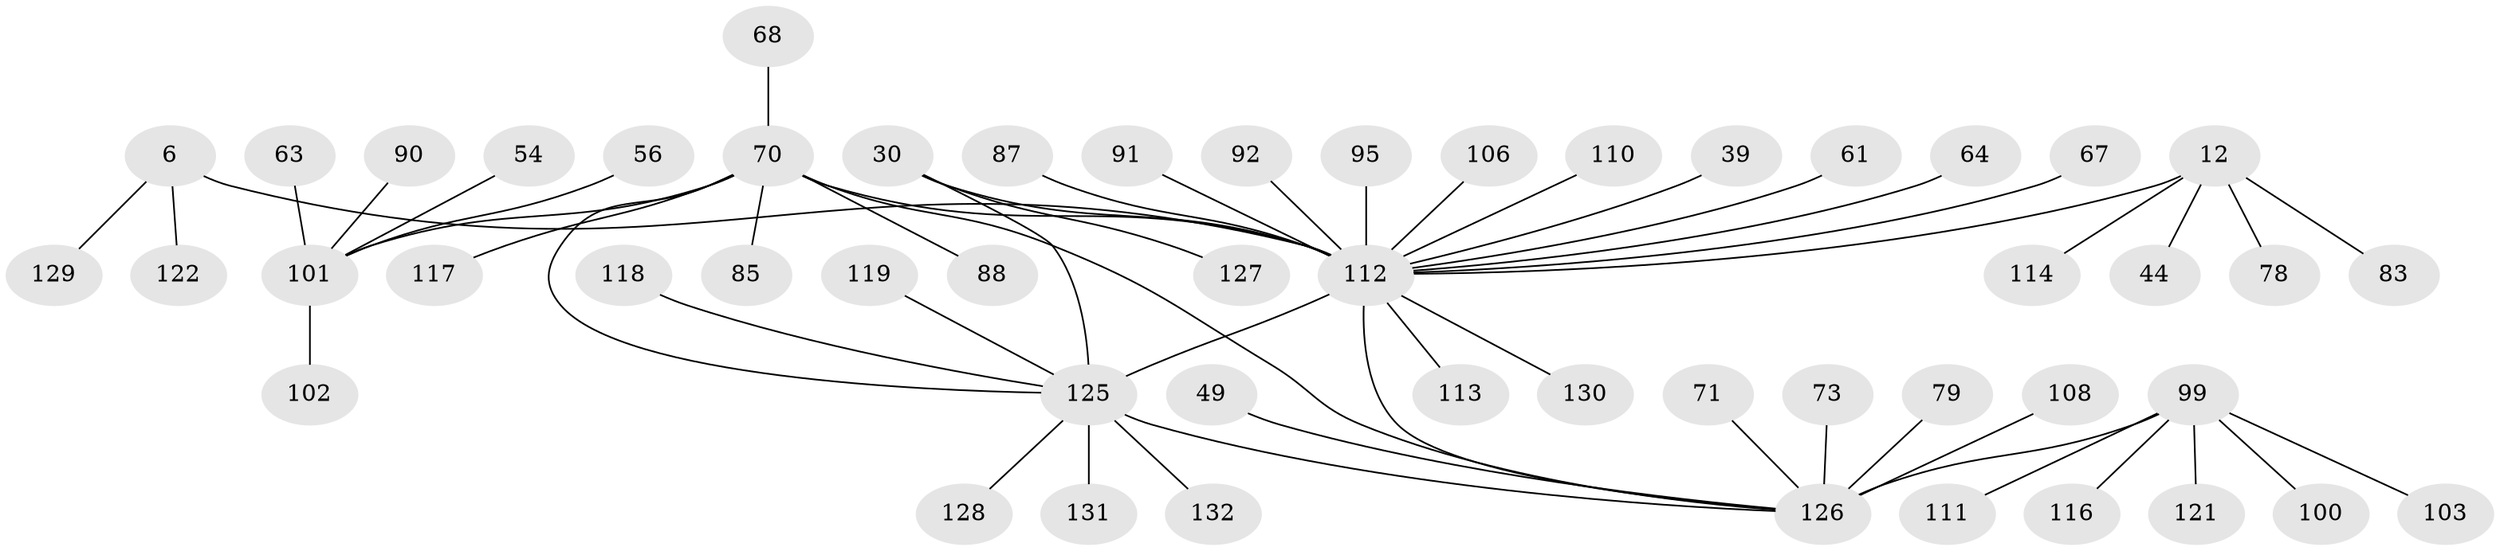 // original degree distribution, {8: 0.03787878787878788, 9: 0.03787878787878788, 10: 0.030303030303030304, 6: 0.03787878787878788, 7: 0.03787878787878788, 13: 0.007575757575757576, 12: 0.015151515151515152, 11: 0.015151515151515152, 14: 0.007575757575757576, 1: 0.5909090909090909, 2: 0.14393939393939395, 3: 0.030303030303030304, 5: 0.007575757575757576}
// Generated by graph-tools (version 1.1) at 2025/58/03/04/25 21:58:47]
// undirected, 52 vertices, 55 edges
graph export_dot {
graph [start="1"]
  node [color=gray90,style=filled];
  6 [super="+5"];
  12 [super="+11"];
  30 [super="+27"];
  39;
  44;
  49;
  54;
  56;
  61;
  63;
  64;
  67;
  68;
  70 [super="+38+17+34+46+50+51+57+60"];
  71;
  73;
  78;
  79 [super="+72"];
  83 [super="+53"];
  85;
  87;
  88;
  90;
  91 [super="+80"];
  92;
  95 [super="+93"];
  99 [super="+96"];
  100;
  101 [super="+48"];
  102;
  103 [super="+94"];
  106;
  108;
  110;
  111;
  112 [super="+104+10+43+58+65"];
  113;
  114;
  116;
  117;
  118;
  119;
  121;
  122 [super="+89"];
  125 [super="+107+29+124+31+32+42+105+47+62+69+76+77+82+109+115"];
  126 [super="+86+75+98+24"];
  127;
  128 [super="+120"];
  129 [super="+123"];
  130;
  131;
  132;
  6 -- 122;
  6 -- 129;
  6 -- 112 [weight=9];
  12 -- 44;
  12 -- 78;
  12 -- 114;
  12 -- 83;
  12 -- 112 [weight=8];
  30 -- 127;
  30 -- 112;
  30 -- 125 [weight=8];
  39 -- 112;
  49 -- 126;
  54 -- 101;
  56 -- 101;
  61 -- 112 [weight=2];
  63 -- 101;
  64 -- 112;
  67 -- 112;
  68 -- 70;
  70 -- 126 [weight=2];
  70 -- 85;
  70 -- 88;
  70 -- 117;
  70 -- 112 [weight=3];
  70 -- 125;
  70 -- 101 [weight=8];
  71 -- 126;
  73 -- 126;
  79 -- 126;
  87 -- 112;
  90 -- 101;
  91 -- 112;
  92 -- 112;
  95 -- 112;
  99 -- 100;
  99 -- 116;
  99 -- 103;
  99 -- 121;
  99 -- 126 [weight=9];
  99 -- 111;
  101 -- 102;
  106 -- 112;
  108 -- 126;
  110 -- 112;
  112 -- 126 [weight=4];
  112 -- 125 [weight=3];
  112 -- 130;
  112 -- 113;
  118 -- 125;
  119 -- 125;
  125 -- 126 [weight=3];
  125 -- 128;
  125 -- 131;
  125 -- 132;
}
